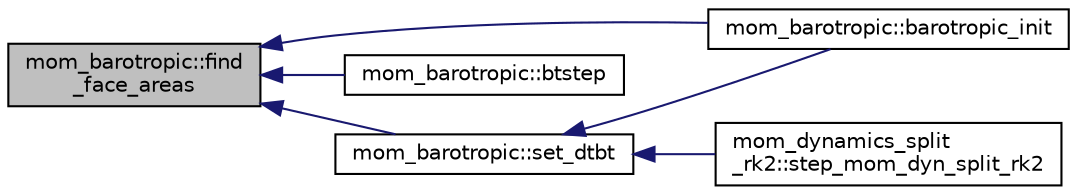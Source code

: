 digraph "mom_barotropic::find_face_areas"
{
 // INTERACTIVE_SVG=YES
  edge [fontname="Helvetica",fontsize="10",labelfontname="Helvetica",labelfontsize="10"];
  node [fontname="Helvetica",fontsize="10",shape=record];
  rankdir="LR";
  Node65 [label="mom_barotropic::find\l_face_areas",height=0.2,width=0.4,color="black", fillcolor="grey75", style="filled", fontcolor="black"];
  Node65 -> Node66 [dir="back",color="midnightblue",fontsize="10",style="solid",fontname="Helvetica"];
  Node66 [label="mom_barotropic::barotropic_init",height=0.2,width=0.4,color="black", fillcolor="white", style="filled",URL="$namespacemom__barotropic.html#a8bf1849bbd33dbc234b6eeae40392ded",tooltip="barotropic_init initializes a number of time-invariant fields used in the barotropic calculation and ..."];
  Node65 -> Node67 [dir="back",color="midnightblue",fontsize="10",style="solid",fontname="Helvetica"];
  Node67 [label="mom_barotropic::btstep",height=0.2,width=0.4,color="black", fillcolor="white", style="filled",URL="$namespacemom__barotropic.html#a98cdf3c559146cc9485fcb9daa4cdbca",tooltip="This subroutine time steps the barotropic equations explicitly. For gravity waves, anything between a forwards-backwards scheme and a simulated backwards Euler scheme is used, with bebt between 0.0 and 1.0 determining the scheme. In practice, bebt must be of order 0.2 or greater. A forwards-backwards treatment of the Coriolis terms is always used. "];
  Node65 -> Node68 [dir="back",color="midnightblue",fontsize="10",style="solid",fontname="Helvetica"];
  Node68 [label="mom_barotropic::set_dtbt",height=0.2,width=0.4,color="black", fillcolor="white", style="filled",URL="$namespacemom__barotropic.html#a5bbc20372a46408b8e61cbc1fd49e8e0",tooltip="This subroutine automatically determines an optimal value for dtbt based on some state of the ocean..."];
  Node68 -> Node66 [dir="back",color="midnightblue",fontsize="10",style="solid",fontname="Helvetica"];
  Node68 -> Node69 [dir="back",color="midnightblue",fontsize="10",style="solid",fontname="Helvetica"];
  Node69 [label="mom_dynamics_split\l_rk2::step_mom_dyn_split_rk2",height=0.2,width=0.4,color="black", fillcolor="white", style="filled",URL="$namespacemom__dynamics__split__rk2.html#a81cce65643a8cf94979d68354a9a1979",tooltip="RK2 splitting for time stepping MOM adiabatic dynamics. "];
}
